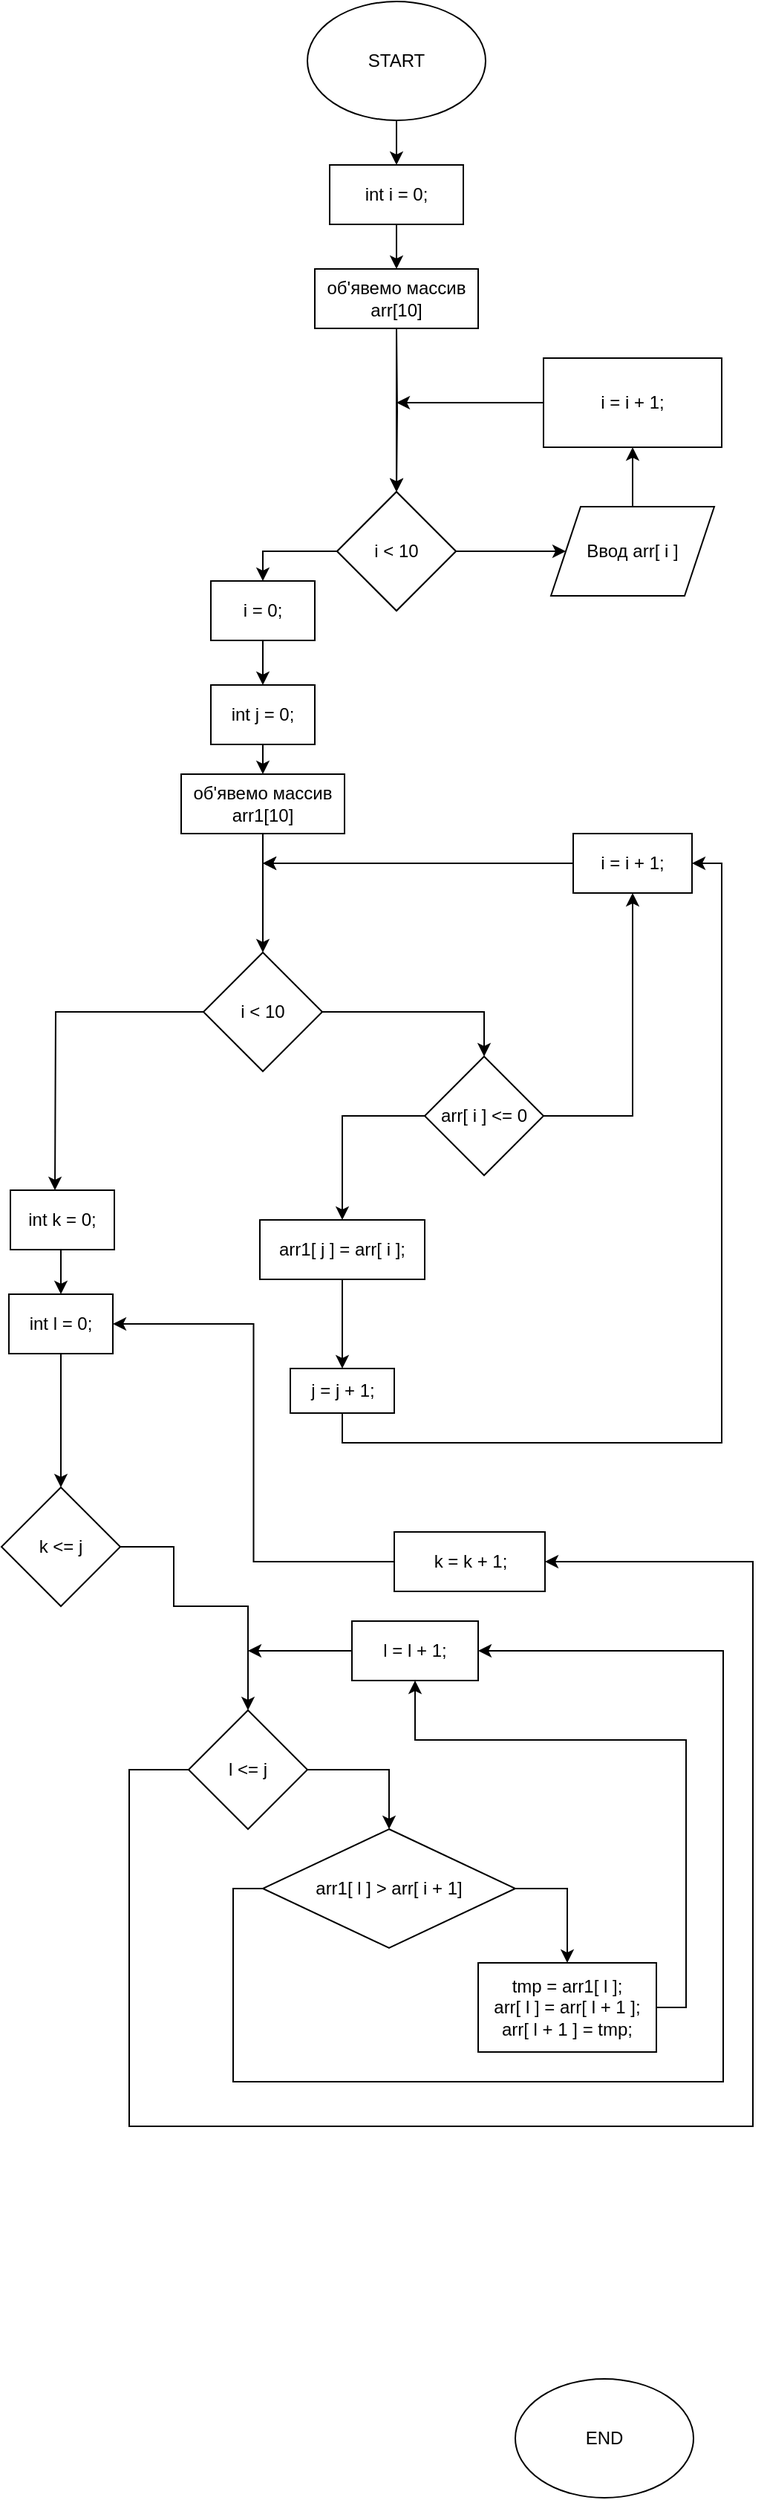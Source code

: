 <mxfile version="14.1.1" type="github">
  <diagram id="1fCAr331wDEVx3hacXdY" name="Page-1">
    <mxGraphModel dx="1065" dy="479" grid="1" gridSize="10" guides="1" tooltips="1" connect="1" arrows="1" fold="1" page="1" pageScale="1" pageWidth="827" pageHeight="1169" math="0" shadow="0">
      <root>
        <mxCell id="0" />
        <mxCell id="1" parent="0" />
        <mxCell id="I96sADalsWFiV1Q8U_gY-11" style="edgeStyle=orthogonalEdgeStyle;rounded=0;orthogonalLoop=1;jettySize=auto;html=1;exitX=0.5;exitY=1;exitDx=0;exitDy=0;entryX=0.5;entryY=0;entryDx=0;entryDy=0;" edge="1" parent="1" source="I96sADalsWFiV1Q8U_gY-1" target="I96sADalsWFiV1Q8U_gY-3">
          <mxGeometry relative="1" as="geometry" />
        </mxCell>
        <mxCell id="I96sADalsWFiV1Q8U_gY-1" value="START" style="ellipse;whiteSpace=wrap;html=1;" vertex="1" parent="1">
          <mxGeometry x="250" width="120" height="80" as="geometry" />
        </mxCell>
        <mxCell id="I96sADalsWFiV1Q8U_gY-2" value="END" style="ellipse;whiteSpace=wrap;html=1;" vertex="1" parent="1">
          <mxGeometry x="390" y="1600" width="120" height="80" as="geometry" />
        </mxCell>
        <mxCell id="I96sADalsWFiV1Q8U_gY-17" style="edgeStyle=orthogonalEdgeStyle;rounded=0;orthogonalLoop=1;jettySize=auto;html=1;exitX=0.5;exitY=1;exitDx=0;exitDy=0;entryX=0.5;entryY=0;entryDx=0;entryDy=0;" edge="1" parent="1" source="I96sADalsWFiV1Q8U_gY-3" target="I96sADalsWFiV1Q8U_gY-5">
          <mxGeometry relative="1" as="geometry" />
        </mxCell>
        <mxCell id="I96sADalsWFiV1Q8U_gY-3" value="int i = 0;" style="rounded=0;whiteSpace=wrap;html=1;" vertex="1" parent="1">
          <mxGeometry x="265" y="110" width="90" height="40" as="geometry" />
        </mxCell>
        <mxCell id="I96sADalsWFiV1Q8U_gY-19" style="edgeStyle=orthogonalEdgeStyle;rounded=0;orthogonalLoop=1;jettySize=auto;html=1;entryX=0.5;entryY=0;entryDx=0;entryDy=0;" edge="1" parent="1" source="I96sADalsWFiV1Q8U_gY-5" target="I96sADalsWFiV1Q8U_gY-18">
          <mxGeometry relative="1" as="geometry" />
        </mxCell>
        <mxCell id="I96sADalsWFiV1Q8U_gY-5" value="об&#39;явемо массив arr[10]" style="rounded=0;whiteSpace=wrap;html=1;" vertex="1" parent="1">
          <mxGeometry x="255" y="180" width="110" height="40" as="geometry" />
        </mxCell>
        <mxCell id="I96sADalsWFiV1Q8U_gY-22" style="edgeStyle=orthogonalEdgeStyle;rounded=0;orthogonalLoop=1;jettySize=auto;html=1;" edge="1" parent="1" source="I96sADalsWFiV1Q8U_gY-6">
          <mxGeometry relative="1" as="geometry">
            <mxPoint x="310" y="270" as="targetPoint" />
          </mxGeometry>
        </mxCell>
        <mxCell id="I96sADalsWFiV1Q8U_gY-6" value="i = i + 1;" style="rounded=0;whiteSpace=wrap;html=1;" vertex="1" parent="1">
          <mxGeometry x="409" y="240" width="120" height="60" as="geometry" />
        </mxCell>
        <mxCell id="I96sADalsWFiV1Q8U_gY-38" style="edgeStyle=orthogonalEdgeStyle;rounded=0;orthogonalLoop=1;jettySize=auto;html=1;exitX=0.5;exitY=1;exitDx=0;exitDy=0;entryX=0.5;entryY=0;entryDx=0;entryDy=0;" edge="1" parent="1" source="I96sADalsWFiV1Q8U_gY-9" target="I96sADalsWFiV1Q8U_gY-37">
          <mxGeometry relative="1" as="geometry" />
        </mxCell>
        <mxCell id="I96sADalsWFiV1Q8U_gY-9" value="i = 0;" style="rounded=0;whiteSpace=wrap;html=1;" vertex="1" parent="1">
          <mxGeometry x="185" y="390" width="70" height="40" as="geometry" />
        </mxCell>
        <mxCell id="I96sADalsWFiV1Q8U_gY-21" style="edgeStyle=orthogonalEdgeStyle;rounded=0;orthogonalLoop=1;jettySize=auto;html=1;exitX=0.5;exitY=0;exitDx=0;exitDy=0;entryX=0.5;entryY=1;entryDx=0;entryDy=0;" edge="1" parent="1" source="I96sADalsWFiV1Q8U_gY-10" target="I96sADalsWFiV1Q8U_gY-6">
          <mxGeometry relative="1" as="geometry" />
        </mxCell>
        <mxCell id="I96sADalsWFiV1Q8U_gY-10" value="Ввод arr[ i ]" style="shape=parallelogram;perimeter=parallelogramPerimeter;whiteSpace=wrap;html=1;fixedSize=1;" vertex="1" parent="1">
          <mxGeometry x="414" y="340" width="110" height="60" as="geometry" />
        </mxCell>
        <mxCell id="I96sADalsWFiV1Q8U_gY-20" style="edgeStyle=orthogonalEdgeStyle;rounded=0;orthogonalLoop=1;jettySize=auto;html=1;exitX=1;exitY=0.5;exitDx=0;exitDy=0;entryX=0;entryY=0.5;entryDx=0;entryDy=0;" edge="1" parent="1" source="I96sADalsWFiV1Q8U_gY-18" target="I96sADalsWFiV1Q8U_gY-10">
          <mxGeometry relative="1" as="geometry" />
        </mxCell>
        <mxCell id="I96sADalsWFiV1Q8U_gY-23" style="edgeStyle=orthogonalEdgeStyle;rounded=0;orthogonalLoop=1;jettySize=auto;html=1;exitX=0;exitY=0.5;exitDx=0;exitDy=0;entryX=0.5;entryY=0;entryDx=0;entryDy=0;" edge="1" parent="1" source="I96sADalsWFiV1Q8U_gY-18" target="I96sADalsWFiV1Q8U_gY-9">
          <mxGeometry relative="1" as="geometry" />
        </mxCell>
        <mxCell id="I96sADalsWFiV1Q8U_gY-18" value="i &amp;lt; 10" style="rhombus;whiteSpace=wrap;html=1;" vertex="1" parent="1">
          <mxGeometry x="270" y="330" width="80" height="80" as="geometry" />
        </mxCell>
        <mxCell id="I96sADalsWFiV1Q8U_gY-24" value="i &amp;lt; 10" style="rhombus;whiteSpace=wrap;html=1;" vertex="1" parent="1">
          <mxGeometry x="270" y="330" width="80" height="80" as="geometry" />
        </mxCell>
        <mxCell id="I96sADalsWFiV1Q8U_gY-25" style="edgeStyle=orthogonalEdgeStyle;rounded=0;orthogonalLoop=1;jettySize=auto;html=1;entryX=0.5;entryY=0;entryDx=0;entryDy=0;" edge="1" target="I96sADalsWFiV1Q8U_gY-24" parent="1">
          <mxGeometry relative="1" as="geometry">
            <mxPoint x="310" y="220" as="sourcePoint" />
          </mxGeometry>
        </mxCell>
        <mxCell id="I96sADalsWFiV1Q8U_gY-26" style="edgeStyle=orthogonalEdgeStyle;rounded=0;orthogonalLoop=1;jettySize=auto;html=1;" edge="1" parent="1" source="I96sADalsWFiV1Q8U_gY-27">
          <mxGeometry relative="1" as="geometry">
            <mxPoint x="220" y="580" as="targetPoint" />
          </mxGeometry>
        </mxCell>
        <mxCell id="I96sADalsWFiV1Q8U_gY-27" value="i = i + 1;" style="rounded=0;whiteSpace=wrap;html=1;" vertex="1" parent="1">
          <mxGeometry x="429" y="560" width="80" height="40" as="geometry" />
        </mxCell>
        <mxCell id="I96sADalsWFiV1Q8U_gY-31" style="edgeStyle=orthogonalEdgeStyle;rounded=0;orthogonalLoop=1;jettySize=auto;html=1;exitX=1;exitY=0.5;exitDx=0;exitDy=0;entryX=0.5;entryY=0;entryDx=0;entryDy=0;" edge="1" parent="1" source="I96sADalsWFiV1Q8U_gY-29" target="I96sADalsWFiV1Q8U_gY-36">
          <mxGeometry relative="1" as="geometry">
            <mxPoint x="344" y="680.0" as="targetPoint" />
            <Array as="points">
              <mxPoint x="369" y="680" />
            </Array>
          </mxGeometry>
        </mxCell>
        <mxCell id="I96sADalsWFiV1Q8U_gY-47" style="edgeStyle=orthogonalEdgeStyle;rounded=0;orthogonalLoop=1;jettySize=auto;html=1;exitX=0;exitY=0.5;exitDx=0;exitDy=0;" edge="1" parent="1" source="I96sADalsWFiV1Q8U_gY-29">
          <mxGeometry relative="1" as="geometry">
            <mxPoint x="80.0" y="800.0" as="targetPoint" />
          </mxGeometry>
        </mxCell>
        <mxCell id="I96sADalsWFiV1Q8U_gY-29" value="i &amp;lt; 10" style="rhombus;whiteSpace=wrap;html=1;" vertex="1" parent="1">
          <mxGeometry x="180" y="640" width="80" height="80" as="geometry" />
        </mxCell>
        <mxCell id="I96sADalsWFiV1Q8U_gY-35" style="edgeStyle=orthogonalEdgeStyle;rounded=0;orthogonalLoop=1;jettySize=auto;html=1;entryX=0.5;entryY=0;entryDx=0;entryDy=0;" edge="1" parent="1" source="I96sADalsWFiV1Q8U_gY-33" target="I96sADalsWFiV1Q8U_gY-29">
          <mxGeometry relative="1" as="geometry" />
        </mxCell>
        <mxCell id="I96sADalsWFiV1Q8U_gY-33" value="об&#39;явемо массив arr1[10]" style="rounded=0;whiteSpace=wrap;html=1;" vertex="1" parent="1">
          <mxGeometry x="165" y="520" width="110" height="40" as="geometry" />
        </mxCell>
        <mxCell id="I96sADalsWFiV1Q8U_gY-43" style="edgeStyle=orthogonalEdgeStyle;rounded=0;orthogonalLoop=1;jettySize=auto;html=1;exitX=0;exitY=0.5;exitDx=0;exitDy=0;entryX=0.5;entryY=0;entryDx=0;entryDy=0;" edge="1" parent="1" source="I96sADalsWFiV1Q8U_gY-36" target="I96sADalsWFiV1Q8U_gY-41">
          <mxGeometry relative="1" as="geometry" />
        </mxCell>
        <mxCell id="I96sADalsWFiV1Q8U_gY-44" style="edgeStyle=orthogonalEdgeStyle;rounded=0;orthogonalLoop=1;jettySize=auto;html=1;exitX=1;exitY=0.5;exitDx=0;exitDy=0;entryX=0.5;entryY=1;entryDx=0;entryDy=0;" edge="1" parent="1" source="I96sADalsWFiV1Q8U_gY-36" target="I96sADalsWFiV1Q8U_gY-27">
          <mxGeometry relative="1" as="geometry" />
        </mxCell>
        <mxCell id="I96sADalsWFiV1Q8U_gY-36" value="arr[ i ] &amp;lt;= 0" style="rhombus;whiteSpace=wrap;html=1;" vertex="1" parent="1">
          <mxGeometry x="329" y="710.0" width="80" height="80" as="geometry" />
        </mxCell>
        <mxCell id="I96sADalsWFiV1Q8U_gY-39" style="edgeStyle=orthogonalEdgeStyle;rounded=0;orthogonalLoop=1;jettySize=auto;html=1;exitX=0.5;exitY=1;exitDx=0;exitDy=0;entryX=0.5;entryY=0;entryDx=0;entryDy=0;" edge="1" parent="1" source="I96sADalsWFiV1Q8U_gY-37" target="I96sADalsWFiV1Q8U_gY-33">
          <mxGeometry relative="1" as="geometry" />
        </mxCell>
        <mxCell id="I96sADalsWFiV1Q8U_gY-37" value="int j = 0;" style="rounded=0;whiteSpace=wrap;html=1;" vertex="1" parent="1">
          <mxGeometry x="185" y="460" width="70" height="40" as="geometry" />
        </mxCell>
        <mxCell id="I96sADalsWFiV1Q8U_gY-46" style="edgeStyle=orthogonalEdgeStyle;rounded=0;orthogonalLoop=1;jettySize=auto;html=1;exitX=0.5;exitY=1;exitDx=0;exitDy=0;entryX=1;entryY=0.5;entryDx=0;entryDy=0;" edge="1" parent="1" source="I96sADalsWFiV1Q8U_gY-40" target="I96sADalsWFiV1Q8U_gY-27">
          <mxGeometry relative="1" as="geometry" />
        </mxCell>
        <mxCell id="I96sADalsWFiV1Q8U_gY-40" value="j = j + 1;" style="rounded=0;whiteSpace=wrap;html=1;" vertex="1" parent="1">
          <mxGeometry x="238.5" y="920" width="70" height="30" as="geometry" />
        </mxCell>
        <mxCell id="I96sADalsWFiV1Q8U_gY-45" style="edgeStyle=orthogonalEdgeStyle;rounded=0;orthogonalLoop=1;jettySize=auto;html=1;exitX=0.5;exitY=1;exitDx=0;exitDy=0;entryX=0.5;entryY=0;entryDx=0;entryDy=0;" edge="1" parent="1" source="I96sADalsWFiV1Q8U_gY-41" target="I96sADalsWFiV1Q8U_gY-40">
          <mxGeometry relative="1" as="geometry" />
        </mxCell>
        <mxCell id="I96sADalsWFiV1Q8U_gY-41" value="arr1[ j ] = arr[ i ];" style="rounded=0;whiteSpace=wrap;html=1;" vertex="1" parent="1">
          <mxGeometry x="218" y="820" width="111" height="40" as="geometry" />
        </mxCell>
        <mxCell id="I96sADalsWFiV1Q8U_gY-48" style="edgeStyle=orthogonalEdgeStyle;rounded=0;orthogonalLoop=1;jettySize=auto;html=1;" edge="1" source="I96sADalsWFiV1Q8U_gY-49" parent="1">
          <mxGeometry relative="1" as="geometry">
            <mxPoint x="220.0" y="580" as="targetPoint" />
          </mxGeometry>
        </mxCell>
        <mxCell id="I96sADalsWFiV1Q8U_gY-49" value="i = i + 1;" style="rounded=0;whiteSpace=wrap;html=1;" vertex="1" parent="1">
          <mxGeometry x="429" y="560" width="80" height="40" as="geometry" />
        </mxCell>
        <mxCell id="I96sADalsWFiV1Q8U_gY-57" style="edgeStyle=orthogonalEdgeStyle;rounded=0;orthogonalLoop=1;jettySize=auto;html=1;exitX=0.5;exitY=1;exitDx=0;exitDy=0;entryX=0.5;entryY=0;entryDx=0;entryDy=0;" edge="1" parent="1" source="I96sADalsWFiV1Q8U_gY-50" target="I96sADalsWFiV1Q8U_gY-53">
          <mxGeometry relative="1" as="geometry" />
        </mxCell>
        <mxCell id="I96sADalsWFiV1Q8U_gY-50" value="int l = 0;" style="rounded=0;whiteSpace=wrap;html=1;" vertex="1" parent="1">
          <mxGeometry x="49" y="870" width="70" height="40" as="geometry" />
        </mxCell>
        <mxCell id="I96sADalsWFiV1Q8U_gY-52" style="edgeStyle=orthogonalEdgeStyle;rounded=0;orthogonalLoop=1;jettySize=auto;html=1;exitX=0.5;exitY=1;exitDx=0;exitDy=0;entryX=0.5;entryY=0;entryDx=0;entryDy=0;" edge="1" parent="1" source="I96sADalsWFiV1Q8U_gY-51" target="I96sADalsWFiV1Q8U_gY-50">
          <mxGeometry relative="1" as="geometry" />
        </mxCell>
        <mxCell id="I96sADalsWFiV1Q8U_gY-51" value="int k = 0;" style="rounded=0;whiteSpace=wrap;html=1;" vertex="1" parent="1">
          <mxGeometry x="50" y="800" width="70" height="40" as="geometry" />
        </mxCell>
        <mxCell id="I96sADalsWFiV1Q8U_gY-59" style="edgeStyle=orthogonalEdgeStyle;rounded=0;orthogonalLoop=1;jettySize=auto;html=1;exitX=1;exitY=0.5;exitDx=0;exitDy=0;entryX=0.5;entryY=0;entryDx=0;entryDy=0;" edge="1" parent="1" source="I96sADalsWFiV1Q8U_gY-53" target="I96sADalsWFiV1Q8U_gY-58">
          <mxGeometry relative="1" as="geometry">
            <Array as="points">
              <mxPoint x="160" y="1040" />
              <mxPoint x="160" y="1080" />
              <mxPoint x="210" y="1080" />
            </Array>
          </mxGeometry>
        </mxCell>
        <mxCell id="I96sADalsWFiV1Q8U_gY-53" value="k &amp;lt;= j" style="rhombus;whiteSpace=wrap;html=1;" vertex="1" parent="1">
          <mxGeometry x="44" y="1000" width="80" height="80" as="geometry" />
        </mxCell>
        <mxCell id="I96sADalsWFiV1Q8U_gY-56" style="edgeStyle=orthogonalEdgeStyle;rounded=0;orthogonalLoop=1;jettySize=auto;html=1;entryX=1;entryY=0.5;entryDx=0;entryDy=0;" edge="1" parent="1" source="I96sADalsWFiV1Q8U_gY-54" target="I96sADalsWFiV1Q8U_gY-50">
          <mxGeometry relative="1" as="geometry" />
        </mxCell>
        <mxCell id="I96sADalsWFiV1Q8U_gY-54" value="k = k + 1;" style="rounded=0;whiteSpace=wrap;html=1;" vertex="1" parent="1">
          <mxGeometry x="308.5" y="1030" width="101.5" height="40" as="geometry" />
        </mxCell>
        <mxCell id="I96sADalsWFiV1Q8U_gY-61" style="edgeStyle=orthogonalEdgeStyle;rounded=0;orthogonalLoop=1;jettySize=auto;html=1;" edge="1" parent="1" source="I96sADalsWFiV1Q8U_gY-55">
          <mxGeometry relative="1" as="geometry">
            <mxPoint x="210" y="1110" as="targetPoint" />
          </mxGeometry>
        </mxCell>
        <mxCell id="I96sADalsWFiV1Q8U_gY-55" value="l = l + 1;" style="rounded=0;whiteSpace=wrap;html=1;" vertex="1" parent="1">
          <mxGeometry x="280" y="1090" width="85" height="40" as="geometry" />
        </mxCell>
        <mxCell id="I96sADalsWFiV1Q8U_gY-60" style="edgeStyle=orthogonalEdgeStyle;rounded=0;orthogonalLoop=1;jettySize=auto;html=1;exitX=0;exitY=0.5;exitDx=0;exitDy=0;entryX=1;entryY=0.5;entryDx=0;entryDy=0;" edge="1" parent="1" source="I96sADalsWFiV1Q8U_gY-58" target="I96sADalsWFiV1Q8U_gY-54">
          <mxGeometry relative="1" as="geometry">
            <Array as="points">
              <mxPoint x="130" y="1190" />
              <mxPoint x="130" y="1430" />
              <mxPoint x="550" y="1430" />
              <mxPoint x="550" y="1050" />
            </Array>
          </mxGeometry>
        </mxCell>
        <mxCell id="I96sADalsWFiV1Q8U_gY-63" style="edgeStyle=orthogonalEdgeStyle;rounded=0;orthogonalLoop=1;jettySize=auto;html=1;exitX=1;exitY=0.5;exitDx=0;exitDy=0;entryX=0.5;entryY=0;entryDx=0;entryDy=0;" edge="1" parent="1" source="I96sADalsWFiV1Q8U_gY-58" target="I96sADalsWFiV1Q8U_gY-62">
          <mxGeometry relative="1" as="geometry" />
        </mxCell>
        <mxCell id="I96sADalsWFiV1Q8U_gY-58" value="l &amp;lt;= j" style="rhombus;whiteSpace=wrap;html=1;" vertex="1" parent="1">
          <mxGeometry x="170" y="1150" width="80" height="80" as="geometry" />
        </mxCell>
        <mxCell id="I96sADalsWFiV1Q8U_gY-65" style="edgeStyle=orthogonalEdgeStyle;rounded=0;orthogonalLoop=1;jettySize=auto;html=1;entryX=0.5;entryY=0;entryDx=0;entryDy=0;exitX=1;exitY=0.5;exitDx=0;exitDy=0;" edge="1" parent="1" source="I96sADalsWFiV1Q8U_gY-62" target="I96sADalsWFiV1Q8U_gY-64">
          <mxGeometry relative="1" as="geometry">
            <Array as="points">
              <mxPoint x="425" y="1270" />
            </Array>
          </mxGeometry>
        </mxCell>
        <mxCell id="I96sADalsWFiV1Q8U_gY-66" style="edgeStyle=orthogonalEdgeStyle;rounded=0;orthogonalLoop=1;jettySize=auto;html=1;exitX=0;exitY=0.5;exitDx=0;exitDy=0;entryX=1;entryY=0.5;entryDx=0;entryDy=0;" edge="1" parent="1" source="I96sADalsWFiV1Q8U_gY-62" target="I96sADalsWFiV1Q8U_gY-55">
          <mxGeometry relative="1" as="geometry">
            <Array as="points">
              <mxPoint x="200" y="1270" />
              <mxPoint x="200" y="1400" />
              <mxPoint x="530" y="1400" />
              <mxPoint x="530" y="1110" />
            </Array>
          </mxGeometry>
        </mxCell>
        <mxCell id="I96sADalsWFiV1Q8U_gY-62" value="arr1[ l ] &amp;gt; arr[ i + 1]" style="rhombus;whiteSpace=wrap;html=1;" vertex="1" parent="1">
          <mxGeometry x="220" y="1230" width="170" height="80" as="geometry" />
        </mxCell>
        <mxCell id="I96sADalsWFiV1Q8U_gY-67" style="edgeStyle=orthogonalEdgeStyle;rounded=0;orthogonalLoop=1;jettySize=auto;html=1;exitX=1;exitY=0.5;exitDx=0;exitDy=0;entryX=0.5;entryY=1;entryDx=0;entryDy=0;" edge="1" parent="1" source="I96sADalsWFiV1Q8U_gY-64" target="I96sADalsWFiV1Q8U_gY-55">
          <mxGeometry relative="1" as="geometry">
            <Array as="points">
              <mxPoint x="505" y="1350" />
              <mxPoint x="505" y="1170" />
              <mxPoint x="323" y="1170" />
            </Array>
          </mxGeometry>
        </mxCell>
        <mxCell id="I96sADalsWFiV1Q8U_gY-64" value="tmp = arr1[ l ];&lt;br&gt;arr[ l ] = arr[ l + 1 ];&lt;br&gt;arr[ l + 1 ] = tmp;" style="rounded=0;whiteSpace=wrap;html=1;" vertex="1" parent="1">
          <mxGeometry x="365" y="1320" width="120" height="60" as="geometry" />
        </mxCell>
      </root>
    </mxGraphModel>
  </diagram>
</mxfile>
